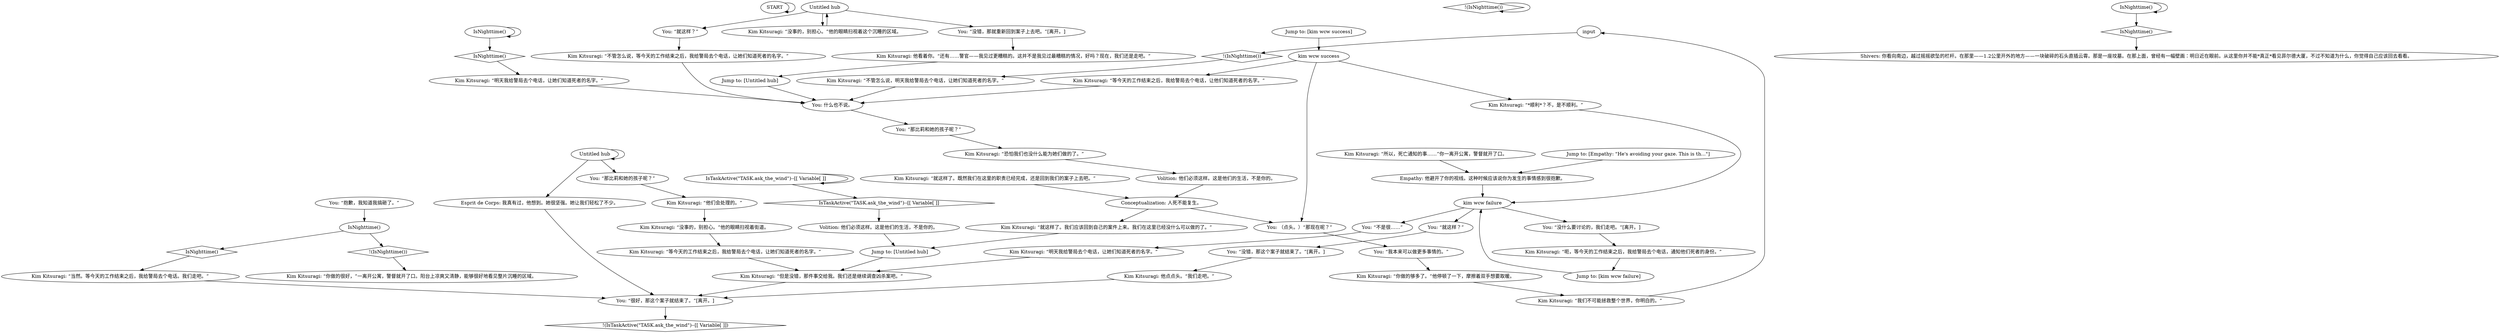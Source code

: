 # KIM SWITCH / DEAD HUSBAND
# After you have failed the redcheck when telling WCW about her dead husband.
# ==================================================
digraph G {
	  0 [label="START"];
	  1 [label="input"];
	  2 [label="Conceptualization: 人死不能复生。"];
	  3 [label="Jump to: [Untitled hub]"];
	  4 [label="Esprit de Corps: 我真有过，他想到。她很坚强。她让我们轻松了不少。"];
	  5 [label="You: “没错，那这个案子就结束了。”[离开。]"];
	  6 [label="Kim Kitsuragi: “就这样了。既然我们在这里的职责已经完成，还是回到我们的案子上去吧。”"];
	  7 [label="Jump to: [kim wcw failure]"];
	  8 [label="Kim Kitsuragi: “但是没错，那件事交给我。我们还是继续调查凶杀案吧。”"];
	  9 [label="Untitled hub"];
	  10 [label="Kim Kitsuragi: “明天我给警局去个电话，让她们知道死者的名字。”"];
	  11 [label="Kim Kitsuragi: “*顺利*？不，是不顺利。”"];
	  12 [label="You: “很好，那这个案子就结束了。”[离开。]"];
	  13 [label="IsTaskActive(\"TASK.ask_the_wind\")--[[ Variable[ ]]"];
	  14 [label="IsTaskActive(\"TASK.ask_the_wind\")--[[ Variable[ ]]", shape=diamond];
	  15 [label="!(IsTaskActive(\"TASK.ask_the_wind\")--[[ Variable[ ]])", shape=diamond];
	  16 [label="Kim Kitsuragi: “当然。等今天的工作结束之后，我给警局去个电话。我们走吧。”"];
	  17 [label="Kim Kitsuragi: “没事的，别担心。”他的眼睛扫视着这个沉睡的区域。"];
	  18 [label="You: “那比莉和她的孩子呢？”"];
	  19 [label="IsNighttime()"];
	  20 [label="IsNighttime()", shape=diamond];
	  21 [label="!(IsNighttime())", shape=diamond];
	  22 [label="Kim Kitsuragi: “不管怎么说，等今天的工作结束之后，我给警局去个电话，让她们知道死者的名字。”"];
	  23 [label="Kim Kitsuragi: “就这样了。我们应该回到自己的案件上来。我们在这里已经没什么可以做的了。”"];
	  24 [label="You: 什么也不说。"];
	  25 [label="Untitled hub"];
	  26 [label="You: “就这样？”"];
	  27 [label="You: “抱歉，我知道我搞砸了。”"];
	  28 [label="Kim Kitsuragi: “你做的很好，”一离开公寓，警督就开了口。阳台上凉爽又清静，能够很好地看见整片沉睡的区域。"];
	  29 [label="Kim Kitsuragi: “没事的，别担心。”他的眼睛扫视着街道。"];
	  30 [label="Volition: 他们必须这样。这是他们的生活，不是你的。"];
	  31 [label="Volition: 他们必须这样。这是他们的生活，不是你的。"];
	  32 [label="Shivers: 你看向南边，越过摇摇欲坠的栏杆。在那里——1.2公里开外的地方——一块破碎的石头直插云霄。那是一座坟墓。在那上面，曾经有一幅壁画：明日近在眼前。从这里你并不能*真正*看见菲尔德大厦，不过不知道为什么，你觉得自己应该回去看看。"];
	  33 [label="Kim Kitsuragi: “明天我给警局去个电话，让她们知道死者的名字。”"];
	  34 [label="Kim Kitsuragi: “不管怎么说，明天我给警局去个电话，让她们知道死者的名字。”"];
	  35 [label="Kim Kitsuragi: “等今天的工作结束之后，我给警局去个电话，让他们知道死者的名字。”"];
	  36 [label="You: “我本来可以做更多事情的。”"];
	  37 [label="IsNighttime()"];
	  38 [label="IsNighttime()", shape=diamond];
	  39 [label="!(IsNighttime())", shape=diamond];
	  40 [label="Kim Kitsuragi: “所以，死亡通知的事……”你一离开公寓，警督就开了口。"];
	  41 [label="You: （点头。）“那现在呢？”"];
	  42 [label="IsNighttime()"];
	  43 [label="IsNighttime()", shape=diamond];
	  44 [label="!(IsNighttime())", shape=diamond];
	  45 [label="You: “就这样？”"];
	  46 [label="Jump to: [Untitled hub]"];
	  47 [label="You: “没什么要讨论的，我们走吧。”[离开。]"];
	  48 [label="Kim Kitsuragi: “恐怕我们也没什么能为她们做的了。”"];
	  49 [label="Kim Kitsuragi: 他看着你。“还有……警官——我见过更糟糕的。这并不是我见过最糟糕的情况，好吗？现在，我们还是走吧。”"];
	  50 [label="Kim Kitsuragi: “呃，等今天的工作结束之后，我给警局去个电话，通知他们死者的身份。”"];
	  51 [label="You: “不是很……”"];
	  52 [label="Kim Kitsuragi: “我们不可能拯救整个世界，你明白的。”"];
	  53 [label="Empathy: 他避开了你的视线。这种时候应该说你为发生的事情感到很抱歉。"];
	  54 [label="You: “那比莉和她的孩子呢？”"];
	  55 [label="Jump to: [Empathy: \"He's avoiding your gaze. This is th...\"]"];
	  56 [label="Kim Kitsuragi: “你做的够多了。”他停顿了一下，摩擦着双手想要取暖。"];
	  57 [label="Kim Kitsuragi: “等今天的工作结束之后，我给警局去个电话，让她们知道死者的名字。”"];
	  58 [label="Kim Kitsuragi: 他点点头。“我们走吧。”"];
	  59 [label="Kim Kitsuragi: “他们会处理的。”"];
	  60 [label="You: “没错，那就重新回到案子上去吧。”[离开。]"];
	  61 [label="Jump to: [kim wcw success]"];
	  62 [label="kim wcw failure"];
	  63 [label="kim wcw success"];
	  0 -> 0
	  1 -> 39
	  2 -> 41
	  2 -> 23
	  3 -> 24
	  4 -> 12
	  5 -> 58
	  6 -> 2
	  7 -> 62
	  8 -> 12
	  9 -> 17
	  9 -> 60
	  9 -> 45
	  10 -> 8
	  11 -> 62
	  12 -> 15
	  13 -> 13
	  13 -> 14
	  14 -> 31
	  16 -> 12
	  17 -> 9
	  18 -> 48
	  19 -> 19
	  19 -> 20
	  20 -> 33
	  21 -> 21
	  22 -> 24
	  23 -> 46
	  24 -> 18
	  25 -> 25
	  25 -> 4
	  25 -> 54
	  26 -> 5
	  27 -> 42
	  29 -> 57
	  30 -> 2
	  31 -> 46
	  33 -> 24
	  34 -> 24
	  35 -> 24
	  36 -> 56
	  37 -> 37
	  37 -> 38
	  38 -> 32
	  39 -> 34
	  40 -> 53
	  41 -> 36
	  42 -> 43
	  42 -> 44
	  43 -> 16
	  44 -> 28
	  45 -> 22
	  46 -> 8
	  47 -> 50
	  48 -> 30
	  49 -> 3
	  50 -> 7
	  51 -> 10
	  52 -> 1
	  53 -> 62
	  54 -> 59
	  55 -> 53
	  56 -> 52
	  57 -> 8
	  58 -> 12
	  59 -> 29
	  60 -> 49
	  61 -> 63
	  62 -> 26
	  62 -> 51
	  62 -> 47
	  63 -> 11
	  63 -> 41
	  63 -> 35
}

